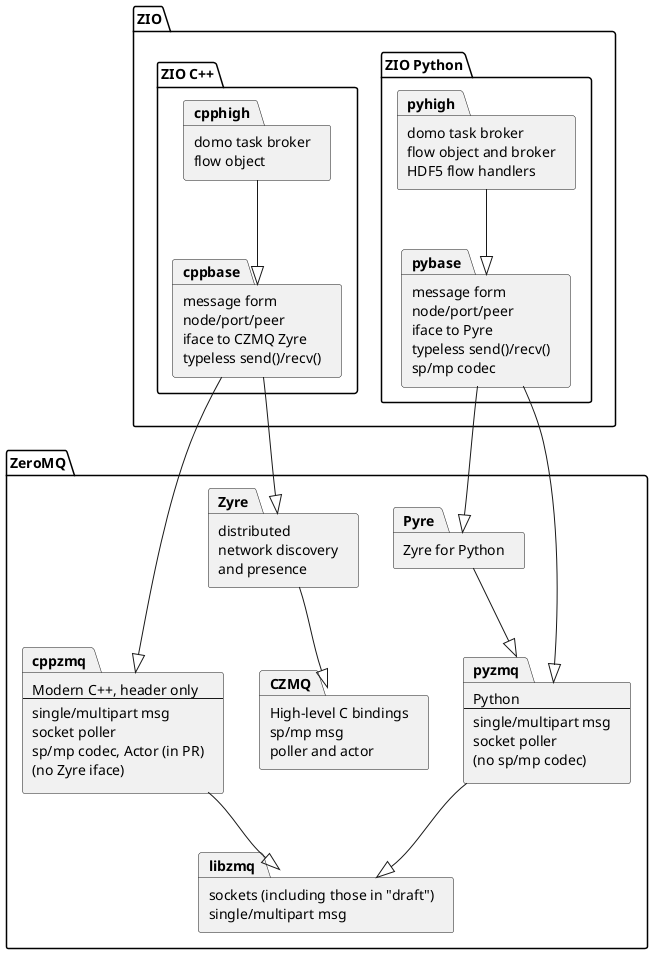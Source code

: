 @startuml

folder ZIO {

folder "ZIO C++" {
        package cpphigh [
        domo task broker
        flow object
        ]
        package cppbase [
        message form
        node/port/peer
        iface to CZMQ Zyre
        typeless send()/recv()
        ]
        cpphigh --|> cppbase
}

folder "ZIO Python" {
        package pyhigh [
                domo task broker
                flow object and broker
                HDF5 flow handlers
        ]
        package pybase [
        message form
        node/port/peer
        iface to Pyre
        typeless send()/recv()
        sp/mp codec
        ]
        pyhigh --|> pybase
}

}

folder ZeroMQ {
        package cppzmq [
        Modern C++, header only
        ----
        single/multipart msg
        socket poller
        sp/mp codec, Actor (in PR)
        (no Zyre iface)
        ]
        package pyzmq [
        Python
        ----
        single/multipart msg
        socket poller
        (no sp/mp codec)
        ]
        package Pyre [
        Zyre for Python
        ]
        package libzmq [
        sockets (including those in "draft")
        single/multipart msg
        ]
        package CZMQ [
        High-level C bindings
        sp/mp msg
        poller and actor
        ]
        package Zyre [
        distributed
        network discovery
        and presence
        ]
        Zyre --|> CZMQ
}
cppbase --|> Zyre
cppbase --|> cppzmq
pybase --|> pyzmq
pybase --|> Pyre

cppzmq --|> libzmq
Pyre --|> pyzmq
pyzmq --|> libzmq

@enduml
